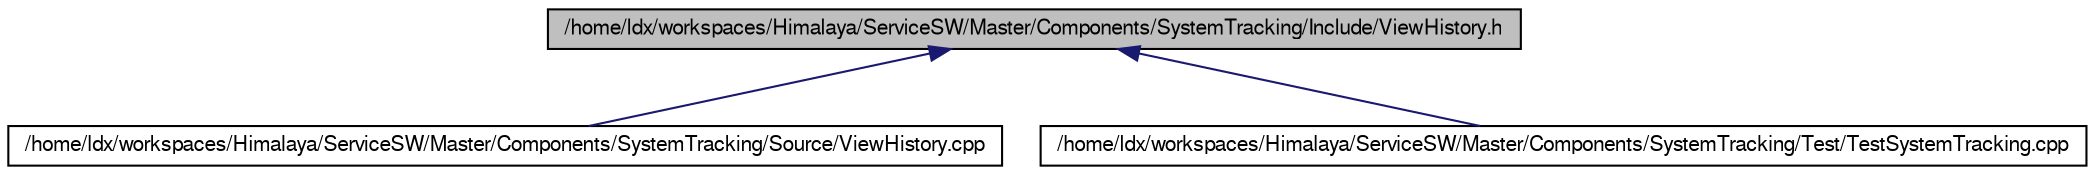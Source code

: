 digraph G
{
  edge [fontname="FreeSans",fontsize="10",labelfontname="FreeSans",labelfontsize="10"];
  node [fontname="FreeSans",fontsize="10",shape=record];
  Node1 [label="/home/ldx/workspaces/Himalaya/ServiceSW/Master/Components/SystemTracking/Include/ViewHistory.h",height=0.2,width=0.4,color="black", fillcolor="grey75", style="filled" fontcolor="black"];
  Node1 -> Node2 [dir="back",color="midnightblue",fontsize="10",style="solid",fontname="FreeSans"];
  Node2 [label="/home/ldx/workspaces/Himalaya/ServiceSW/Master/Components/SystemTracking/Source/ViewHistory.cpp",height=0.2,width=0.4,color="black", fillcolor="white", style="filled",URL="$ViewHistory_8cpp.html",tooltip="History for moduleList implementation."];
  Node1 -> Node3 [dir="back",color="midnightblue",fontsize="10",style="solid",fontname="FreeSans"];
  Node3 [label="/home/ldx/workspaces/Himalaya/ServiceSW/Master/Components/SystemTracking/Test/TestSystemTracking.cpp",height=0.2,width=0.4,color="black", fillcolor="white", style="filled",URL="$TestSystemTracking_8cpp.html",tooltip="Unit test for SystemTracking menu."];
}
